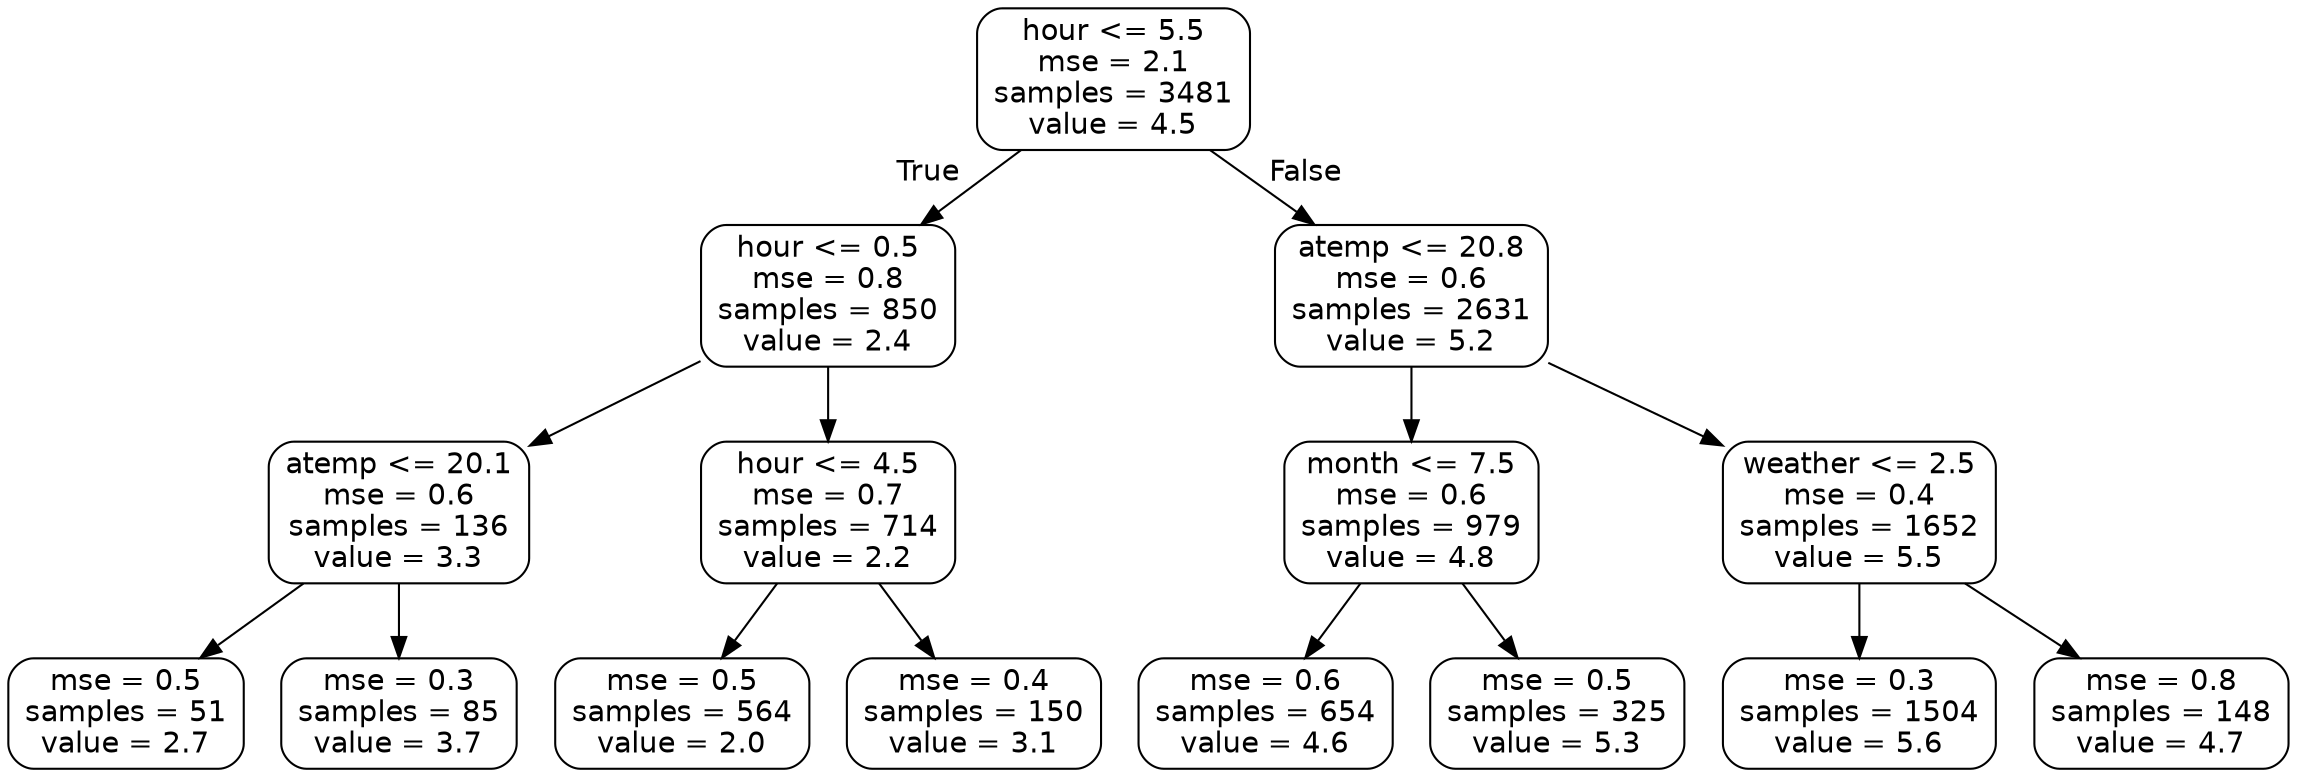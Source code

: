 digraph Tree {
node [shape=box, style="rounded", color="black", fontname=helvetica] ;
edge [fontname=helvetica] ;
0 [label="hour <= 5.5\nmse = 2.1\nsamples = 3481\nvalue = 4.5"] ;
1 [label="hour <= 0.5\nmse = 0.8\nsamples = 850\nvalue = 2.4"] ;
0 -> 1 [labeldistance=2.5, labelangle=45, headlabel="True"] ;
2 [label="atemp <= 20.1\nmse = 0.6\nsamples = 136\nvalue = 3.3"] ;
1 -> 2 ;
3 [label="mse = 0.5\nsamples = 51\nvalue = 2.7"] ;
2 -> 3 ;
4 [label="mse = 0.3\nsamples = 85\nvalue = 3.7"] ;
2 -> 4 ;
5 [label="hour <= 4.5\nmse = 0.7\nsamples = 714\nvalue = 2.2"] ;
1 -> 5 ;
6 [label="mse = 0.5\nsamples = 564\nvalue = 2.0"] ;
5 -> 6 ;
7 [label="mse = 0.4\nsamples = 150\nvalue = 3.1"] ;
5 -> 7 ;
8 [label="atemp <= 20.8\nmse = 0.6\nsamples = 2631\nvalue = 5.2"] ;
0 -> 8 [labeldistance=2.5, labelangle=-45, headlabel="False"] ;
9 [label="month <= 7.5\nmse = 0.6\nsamples = 979\nvalue = 4.8"] ;
8 -> 9 ;
10 [label="mse = 0.6\nsamples = 654\nvalue = 4.6"] ;
9 -> 10 ;
11 [label="mse = 0.5\nsamples = 325\nvalue = 5.3"] ;
9 -> 11 ;
12 [label="weather <= 2.5\nmse = 0.4\nsamples = 1652\nvalue = 5.5"] ;
8 -> 12 ;
13 [label="mse = 0.3\nsamples = 1504\nvalue = 5.6"] ;
12 -> 13 ;
14 [label="mse = 0.8\nsamples = 148\nvalue = 4.7"] ;
12 -> 14 ;
}